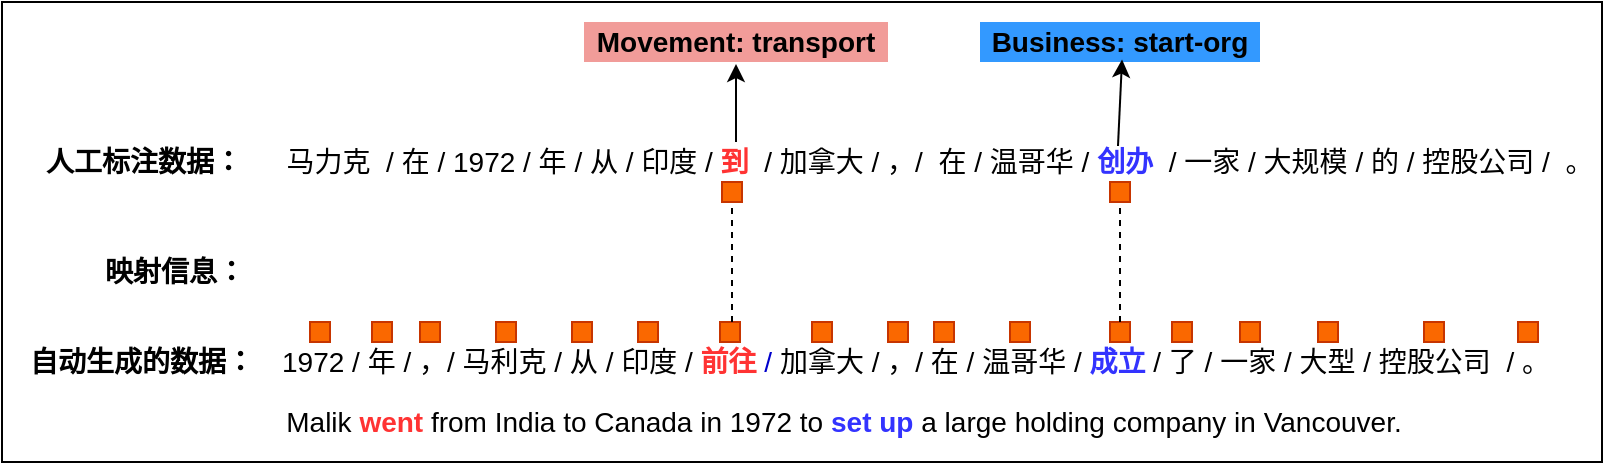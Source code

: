 <mxfile version="15.5.6" type="github">
  <diagram id="PUBzbT-fUYsuHvFrpDx0" name="Page-1">
    <mxGraphModel dx="782" dy="650" grid="1" gridSize="10" guides="1" tooltips="1" connect="1" arrows="1" fold="1" page="1" pageScale="1" pageWidth="827" pageHeight="1169" math="0" shadow="0">
      <root>
        <mxCell id="0" />
        <mxCell id="1" parent="0" />
        <mxCell id="LNzTioz0Ti8qeagDFRHm-58" value="" style="rounded=0;whiteSpace=wrap;html=1;" parent="1" vertex="1">
          <mxGeometry x="110" y="450" width="800" height="230" as="geometry" />
        </mxCell>
        <mxCell id="LNzTioz0Ti8qeagDFRHm-137" value="&lt;font style=&quot;font-size: 14px&quot;&gt;马力克&amp;nbsp; / 在 / 1972 / 年 / 从 / 印度 /&amp;nbsp;&lt;b&gt;&lt;font color=&quot;#ff3333&quot;&gt;到&lt;/font&gt;&amp;nbsp;&lt;/b&gt;&amp;nbsp;/ 加拿大 / ，/&amp;nbsp; 在 / 温哥华 /&amp;nbsp;&lt;b&gt;&lt;font color=&quot;#3333ff&quot;&gt;创办&lt;/font&gt;&lt;/b&gt;&lt;font color=&quot;#ff0000&quot;&gt;&amp;nbsp;&amp;nbsp;&lt;/font&gt;/ 一家 / 大规模 / 的 / 控股公司 /&amp;nbsp; 。&lt;/font&gt;" style="text;html=1;strokeColor=none;fillColor=none;align=center;verticalAlign=middle;whiteSpace=wrap;rounded=0;" parent="1" vertex="1">
          <mxGeometry x="250" y="520" width="658" height="20" as="geometry" />
        </mxCell>
        <mxCell id="LNzTioz0Ti8qeagDFRHm-138" value="&lt;font style=&quot;font-size: 14px&quot;&gt;1972 / 年 / ，/ 马利克 / 从 / 印度 /&amp;nbsp;&lt;b&gt;&lt;font color=&quot;#ff3333&quot;&gt;前往&lt;/font&gt;&lt;/b&gt;&lt;font color=&quot;#0000cc&quot;&gt; /&amp;nbsp;&lt;/font&gt;加拿大 / ，/ 在 / 温哥华 /&amp;nbsp;&lt;b&gt;&lt;font color=&quot;#3333ff&quot;&gt;成立&lt;/font&gt;&amp;nbsp;&lt;/b&gt;/ 了 / 一家 / 大型 / 控股公司&amp;nbsp; / 。&lt;/font&gt;" style="text;html=1;strokeColor=none;fillColor=none;align=center;verticalAlign=middle;whiteSpace=wrap;rounded=0;" parent="1" vertex="1">
          <mxGeometry x="247" y="620" width="640" height="20" as="geometry" />
        </mxCell>
        <mxCell id="LNzTioz0Ti8qeagDFRHm-139" value="&lt;b&gt;&lt;font style=&quot;font-size: 14px&quot;&gt;自动生成的数据：&lt;/font&gt;&lt;/b&gt;" style="text;html=1;strokeColor=none;fillColor=none;align=center;verticalAlign=middle;whiteSpace=wrap;rounded=0;" parent="1" vertex="1">
          <mxGeometry x="120" y="620" width="119.75" height="20" as="geometry" />
        </mxCell>
        <mxCell id="LNzTioz0Ti8qeagDFRHm-140" value="&lt;b&gt;&lt;font style=&quot;font-size: 14px&quot;&gt;映射信息：&lt;/font&gt;&lt;/b&gt;" style="text;html=1;strokeColor=none;fillColor=none;align=center;verticalAlign=middle;whiteSpace=wrap;rounded=0;" parent="1" vertex="1">
          <mxGeometry x="160" y="574.5" width="73" height="20" as="geometry" />
        </mxCell>
        <mxCell id="LNzTioz0Ti8qeagDFRHm-141" value="&lt;span style=&quot;font-size: 14px&quot;&gt;&lt;b&gt;人工标注数据：&lt;/b&gt;&lt;/span&gt;" style="text;html=1;strokeColor=none;fillColor=none;align=center;verticalAlign=middle;whiteSpace=wrap;rounded=0;" parent="1" vertex="1">
          <mxGeometry x="131" y="520" width="99.75" height="20" as="geometry" />
        </mxCell>
        <mxCell id="LNzTioz0Ti8qeagDFRHm-144" value="&lt;span style=&quot;font-size: 14px&quot;&gt;Malik &lt;b&gt;&lt;font color=&quot;#ff3333&quot;&gt;went&lt;/font&gt;&lt;/b&gt; from India to Canada in 1972 to &lt;b&gt;&lt;font color=&quot;#3333ff&quot;&gt;set up&lt;/font&gt;&lt;/b&gt; a large holding company in Vancouver.&lt;/span&gt;" style="text;html=1;strokeColor=none;fillColor=none;align=center;verticalAlign=middle;whiteSpace=wrap;rounded=0;" parent="1" vertex="1">
          <mxGeometry x="250" y="650" width="562" height="20" as="geometry" />
        </mxCell>
        <mxCell id="LNzTioz0Ti8qeagDFRHm-151" value="&lt;font style=&quot;font-size: 14px&quot;&gt;&lt;b&gt;Movement: transport&lt;/b&gt;&lt;/font&gt;" style="text;html=1;strokeColor=none;fillColor=#F19C99;align=center;verticalAlign=middle;whiteSpace=wrap;rounded=0;" parent="1" vertex="1">
          <mxGeometry x="401" y="460" width="152" height="20" as="geometry" />
        </mxCell>
        <mxCell id="LNzTioz0Ti8qeagDFRHm-161" value="&lt;font style=&quot;font-size: 14px&quot;&gt;&lt;b&gt;Business: start-org&lt;/b&gt;&lt;/font&gt;" style="text;html=1;strokeColor=none;fillColor=#3399FF;align=center;verticalAlign=middle;whiteSpace=wrap;rounded=0;" parent="1" vertex="1">
          <mxGeometry x="599" y="460" width="140" height="20" as="geometry" />
        </mxCell>
        <mxCell id="LNzTioz0Ti8qeagDFRHm-163" value="" style="endArrow=classic;html=1;entryX=0.5;entryY=1;entryDx=0;entryDy=0;" parent="1" edge="1">
          <mxGeometry width="50" height="50" relative="1" as="geometry">
            <mxPoint x="477" y="520" as="sourcePoint" />
            <mxPoint x="477" y="481" as="targetPoint" />
          </mxGeometry>
        </mxCell>
        <mxCell id="LNzTioz0Ti8qeagDFRHm-167" value="" style="endArrow=classic;html=1;entryX=0.5;entryY=1;entryDx=0;entryDy=0;exitX=0.348;exitY=-0.026;exitDx=0;exitDy=0;exitPerimeter=0;" parent="1" edge="1">
          <mxGeometry width="50" height="50" relative="1" as="geometry">
            <mxPoint x="667.994" y="522" as="sourcePoint" />
            <mxPoint x="670.01" y="478.77" as="targetPoint" />
          </mxGeometry>
        </mxCell>
        <mxCell id="LNzTioz0Ti8qeagDFRHm-170" value="" style="endArrow=none;dashed=1;html=1;entryX=0.347;entryY=1.056;entryDx=0;entryDy=0;entryPerimeter=0;" parent="1" source="LNzTioz0Ti8qeagDFRHm-194" target="LNzTioz0Ti8qeagDFRHm-137" edge="1">
          <mxGeometry width="50" height="50" relative="1" as="geometry">
            <mxPoint x="475" y="619" as="sourcePoint" />
            <mxPoint x="560" y="420" as="targetPoint" />
          </mxGeometry>
        </mxCell>
        <mxCell id="LNzTioz0Ti8qeagDFRHm-172" value="" style="endArrow=none;dashed=1;html=1;entryX=0.634;entryY=1.009;entryDx=0;entryDy=0;entryPerimeter=0;exitX=0;exitY=0.5;exitDx=0;exitDy=0;" parent="1" source="LNzTioz0Ti8qeagDFRHm-196" target="LNzTioz0Ti8qeagDFRHm-137" edge="1">
          <mxGeometry width="50" height="50" relative="1" as="geometry">
            <mxPoint x="669" y="610" as="sourcePoint" />
            <mxPoint x="666" y="510" as="targetPoint" />
          </mxGeometry>
        </mxCell>
        <mxCell id="LNzTioz0Ti8qeagDFRHm-173" value="" style="rounded=0;whiteSpace=wrap;html=1;direction=south;fillColor=#fa6800;strokeColor=#C73500;fontColor=#ffffff;" parent="1" vertex="1">
          <mxGeometry x="264" y="610" width="10" height="10" as="geometry" />
        </mxCell>
        <mxCell id="LNzTioz0Ti8qeagDFRHm-174" value="" style="rounded=0;whiteSpace=wrap;html=1;direction=south;fillColor=#fa6800;strokeColor=#C73500;fontColor=#ffffff;" parent="1" vertex="1">
          <mxGeometry x="295" y="610" width="10" height="10" as="geometry" />
        </mxCell>
        <mxCell id="LNzTioz0Ti8qeagDFRHm-175" value="" style="rounded=0;whiteSpace=wrap;html=1;direction=south;fillColor=#fa6800;strokeColor=#C73500;fontColor=#ffffff;" parent="1" vertex="1">
          <mxGeometry x="319" y="610" width="10" height="10" as="geometry" />
        </mxCell>
        <mxCell id="LNzTioz0Ti8qeagDFRHm-176" value="" style="rounded=0;whiteSpace=wrap;html=1;direction=south;fillColor=#fa6800;strokeColor=#C73500;fontColor=#ffffff;" parent="1" vertex="1">
          <mxGeometry x="357" y="610" width="10" height="10" as="geometry" />
        </mxCell>
        <mxCell id="LNzTioz0Ti8qeagDFRHm-177" value="" style="rounded=0;whiteSpace=wrap;html=1;direction=south;fillColor=#fa6800;strokeColor=#C73500;fontColor=#ffffff;" parent="1" vertex="1">
          <mxGeometry x="395" y="610" width="10" height="10" as="geometry" />
        </mxCell>
        <mxCell id="LNzTioz0Ti8qeagDFRHm-178" value="" style="rounded=0;whiteSpace=wrap;html=1;direction=south;fillColor=#fa6800;strokeColor=#C73500;fontColor=#ffffff;" parent="1" vertex="1">
          <mxGeometry x="428" y="610" width="10" height="10" as="geometry" />
        </mxCell>
        <mxCell id="LNzTioz0Ti8qeagDFRHm-179" value="" style="rounded=0;whiteSpace=wrap;html=1;direction=south;fillColor=#fa6800;strokeColor=#C73500;fontColor=#ffffff;" parent="1" vertex="1">
          <mxGeometry x="469" y="610" width="10" height="10" as="geometry" />
        </mxCell>
        <mxCell id="LNzTioz0Ti8qeagDFRHm-180" value="" style="rounded=0;whiteSpace=wrap;html=1;direction=south;fillColor=#fa6800;strokeColor=#C73500;fontColor=#ffffff;" parent="1" vertex="1">
          <mxGeometry x="515" y="610" width="10" height="10" as="geometry" />
        </mxCell>
        <mxCell id="LNzTioz0Ti8qeagDFRHm-183" value="" style="rounded=0;whiteSpace=wrap;html=1;direction=south;fillColor=#fa6800;strokeColor=#C73500;fontColor=#ffffff;" parent="1" vertex="1">
          <mxGeometry x="553" y="610" width="10" height="10" as="geometry" />
        </mxCell>
        <mxCell id="LNzTioz0Ti8qeagDFRHm-184" value="" style="rounded=0;whiteSpace=wrap;html=1;direction=south;fillColor=#fa6800;strokeColor=#C73500;fontColor=#ffffff;" parent="1" vertex="1">
          <mxGeometry x="576" y="610" width="10" height="10" as="geometry" />
        </mxCell>
        <mxCell id="LNzTioz0Ti8qeagDFRHm-185" value="" style="rounded=0;whiteSpace=wrap;html=1;direction=south;fillColor=#fa6800;strokeColor=#C73500;fontColor=#ffffff;" parent="1" vertex="1">
          <mxGeometry x="614" y="610" width="10" height="10" as="geometry" />
        </mxCell>
        <mxCell id="LNzTioz0Ti8qeagDFRHm-188" value="" style="rounded=0;whiteSpace=wrap;html=1;direction=south;fillColor=#fa6800;strokeColor=#C73500;fontColor=#ffffff;" parent="1" vertex="1">
          <mxGeometry x="695" y="610" width="10" height="10" as="geometry" />
        </mxCell>
        <mxCell id="LNzTioz0Ti8qeagDFRHm-189" value="" style="rounded=0;whiteSpace=wrap;html=1;direction=south;fillColor=#fa6800;strokeColor=#C73500;fontColor=#ffffff;" parent="1" vertex="1">
          <mxGeometry x="664" y="610" width="10" height="10" as="geometry" />
        </mxCell>
        <mxCell id="LNzTioz0Ti8qeagDFRHm-190" value="" style="rounded=0;whiteSpace=wrap;html=1;direction=south;fillColor=#fa6800;strokeColor=#C73500;fontColor=#ffffff;" parent="1" vertex="1">
          <mxGeometry x="729" y="610" width="10" height="10" as="geometry" />
        </mxCell>
        <mxCell id="LNzTioz0Ti8qeagDFRHm-191" value="" style="rounded=0;whiteSpace=wrap;html=1;direction=south;fillColor=#fa6800;strokeColor=#C73500;fontColor=#ffffff;" parent="1" vertex="1">
          <mxGeometry x="768" y="610" width="10" height="10" as="geometry" />
        </mxCell>
        <mxCell id="LNzTioz0Ti8qeagDFRHm-192" value="" style="rounded=0;whiteSpace=wrap;html=1;direction=south;fillColor=#fa6800;strokeColor=#C73500;fontColor=#ffffff;" parent="1" vertex="1">
          <mxGeometry x="821" y="610" width="10" height="10" as="geometry" />
        </mxCell>
        <mxCell id="LNzTioz0Ti8qeagDFRHm-193" value="" style="rounded=0;whiteSpace=wrap;html=1;direction=south;fillColor=#fa6800;strokeColor=#C73500;fontColor=#ffffff;" parent="1" vertex="1">
          <mxGeometry x="868" y="610" width="10" height="10" as="geometry" />
        </mxCell>
        <mxCell id="LNzTioz0Ti8qeagDFRHm-194" value="" style="rounded=0;whiteSpace=wrap;html=1;direction=south;fillColor=#fa6800;strokeColor=#C73500;fontColor=#ffffff;" parent="1" vertex="1">
          <mxGeometry x="470" y="540" width="10" height="10" as="geometry" />
        </mxCell>
        <mxCell id="LNzTioz0Ti8qeagDFRHm-195" value="" style="endArrow=none;dashed=1;html=1;entryX=1;entryY=0.5;entryDx=0;entryDy=0;" parent="1" target="LNzTioz0Ti8qeagDFRHm-194" edge="1">
          <mxGeometry width="50" height="50" relative="1" as="geometry">
            <mxPoint x="475" y="610" as="sourcePoint" />
            <mxPoint x="470" y="510" as="targetPoint" />
          </mxGeometry>
        </mxCell>
        <mxCell id="LNzTioz0Ti8qeagDFRHm-196" value="" style="rounded=0;whiteSpace=wrap;html=1;direction=south;fillColor=#fa6800;strokeColor=#C73500;fontColor=#ffffff;" parent="1" vertex="1">
          <mxGeometry x="664" y="540" width="10" height="10" as="geometry" />
        </mxCell>
        <mxCell id="LNzTioz0Ti8qeagDFRHm-197" value="" style="endArrow=none;dashed=1;html=1;entryX=1;entryY=0.5;entryDx=0;entryDy=0;exitX=0;exitY=0.5;exitDx=0;exitDy=0;" parent="1" target="LNzTioz0Ti8qeagDFRHm-196" edge="1">
          <mxGeometry width="50" height="50" relative="1" as="geometry">
            <mxPoint x="669" y="610" as="sourcePoint" />
            <mxPoint x="664.172" y="500.18" as="targetPoint" />
          </mxGeometry>
        </mxCell>
      </root>
    </mxGraphModel>
  </diagram>
</mxfile>
